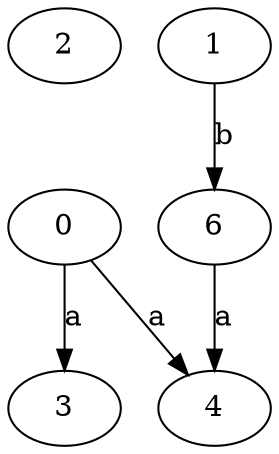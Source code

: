 strict digraph  {
2;
3;
4;
0;
6;
1;
0 -> 3  [label=a];
0 -> 4  [label=a];
6 -> 4  [label=a];
1 -> 6  [label=b];
}
